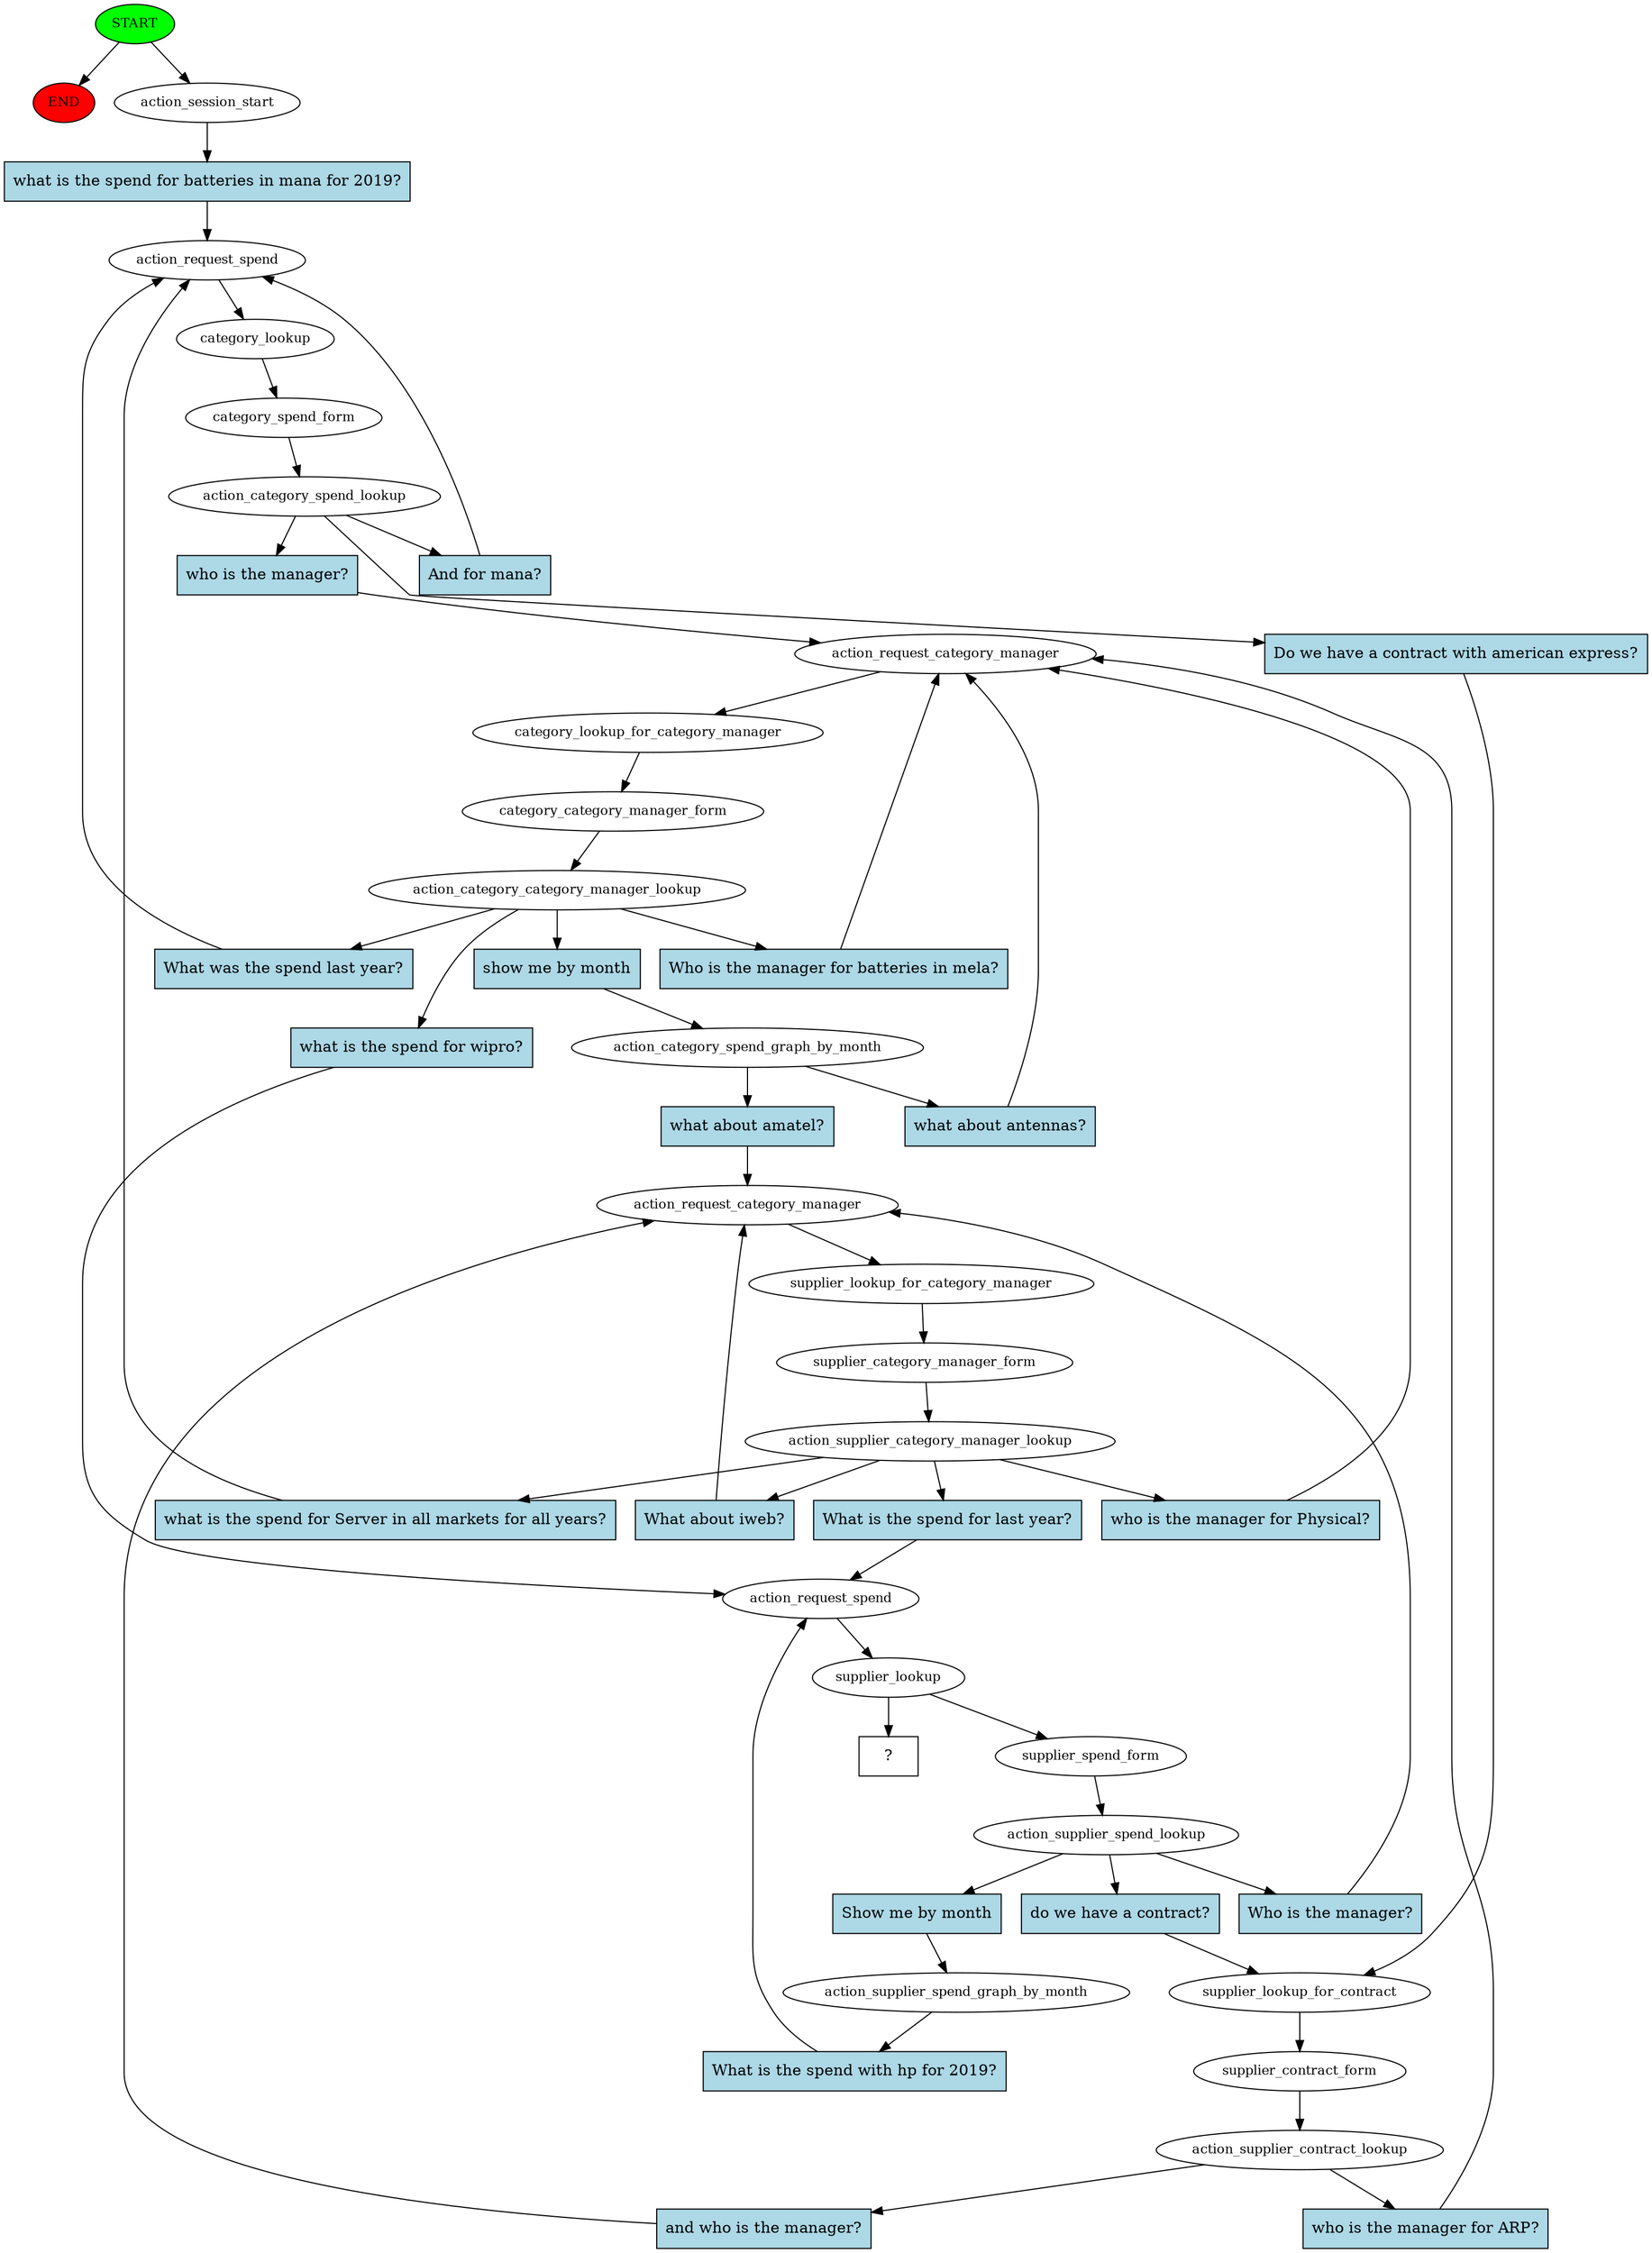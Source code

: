 digraph  {
0 [class="start active", fillcolor=green, fontsize=12, label=START, style=filled];
"-1" [class=end, fillcolor=red, fontsize=12, label=END, style=filled];
1 [class=active, fontsize=12, label=action_session_start];
2 [class=active, fontsize=12, label=action_request_spend];
3 [class=active, fontsize=12, label=category_lookup];
4 [class=active, fontsize=12, label=category_spend_form];
5 [class=active, fontsize=12, label=action_category_spend_lookup];
6 [class=active, fontsize=12, label=action_request_category_manager];
7 [class=active, fontsize=12, label=category_lookup_for_category_manager];
8 [class=active, fontsize=12, label=category_category_manager_form];
9 [class=active, fontsize=12, label=action_category_category_manager_lookup];
10 [class=active, fontsize=12, label=action_category_spend_graph_by_month];
11 [class=active, fontsize=12, label=action_request_category_manager];
12 [class=active, fontsize=12, label=supplier_lookup_for_category_manager];
13 [class=active, fontsize=12, label=supplier_category_manager_form];
14 [class=active, fontsize=12, label=action_supplier_category_manager_lookup];
15 [class=active, fontsize=12, label=action_request_spend];
16 [class=active, fontsize=12, label=supplier_lookup];
17 [class=active, fontsize=12, label=supplier_spend_form];
18 [class=active, fontsize=12, label=action_supplier_spend_lookup];
19 [class=active, fontsize=12, label=supplier_lookup_for_contract];
20 [class=active, fontsize=12, label=supplier_contract_form];
21 [class=active, fontsize=12, label=action_supplier_contract_lookup];
53 [class=active, fontsize=12, label=action_supplier_spend_graph_by_month];
92 [class="intent dashed active", label="  ?  ", shape=rect];
93 [class="intent active", fillcolor=lightblue, label="what is the spend for batteries in mana for 2019?", shape=rect, style=filled];
94 [class="intent active", fillcolor=lightblue, label="who is the manager?", shape=rect, style=filled];
95 [class="intent active", fillcolor=lightblue, label="And for mana?", shape=rect, style=filled];
96 [class="intent active", fillcolor=lightblue, label="Do we have a contract with american express?", shape=rect, style=filled];
97 [class="intent active", fillcolor=lightblue, label="show me by month", shape=rect, style=filled];
98 [class="intent active", fillcolor=lightblue, label="Who is the manager for batteries in mela?", shape=rect, style=filled];
99 [class="intent active", fillcolor=lightblue, label="What was the spend last year?", shape=rect, style=filled];
100 [class="intent active", fillcolor=lightblue, label="what is the spend for wipro?", shape=rect, style=filled];
101 [class="intent active", fillcolor=lightblue, label="what about amatel?", shape=rect, style=filled];
102 [class="intent active", fillcolor=lightblue, label="what about antennas?", shape=rect, style=filled];
103 [class="intent active", fillcolor=lightblue, label="What is the spend for last year?", shape=rect, style=filled];
104 [class="intent active", fillcolor=lightblue, label="What about iweb?", shape=rect, style=filled];
105 [class="intent active", fillcolor=lightblue, label="what is the spend for Server in all markets for all years?", shape=rect, style=filled];
106 [class="intent active", fillcolor=lightblue, label="who is the manager for Physical?", shape=rect, style=filled];
107 [class="intent active", fillcolor=lightblue, label="do we have a contract?", shape=rect, style=filled];
108 [class="intent active", fillcolor=lightblue, label="Show me by month", shape=rect, style=filled];
109 [class="intent active", fillcolor=lightblue, label="Who is the manager?", shape=rect, style=filled];
110 [class="intent active", fillcolor=lightblue, label="who is the manager for ARP?", shape=rect, style=filled];
111 [class="intent active", fillcolor=lightblue, label="and who is the manager?", shape=rect, style=filled];
112 [class="intent active", fillcolor=lightblue, label="What is the spend with hp for 2019?", shape=rect, style=filled];
0 -> "-1"  [class="", key=NONE, label=""];
0 -> 1  [class=active, key=NONE, label=""];
1 -> 93  [class=active, key=0];
2 -> 3  [class=active, key=NONE, label=""];
3 -> 4  [class=active, key=NONE, label=""];
4 -> 5  [class=active, key=NONE, label=""];
5 -> 94  [class=active, key=0];
5 -> 95  [class=active, key=0];
5 -> 96  [class=active, key=0];
6 -> 7  [class=active, key=NONE, label=""];
7 -> 8  [class=active, key=NONE, label=""];
8 -> 9  [class=active, key=NONE, label=""];
9 -> 97  [class=active, key=0];
9 -> 98  [class=active, key=0];
9 -> 99  [class=active, key=0];
9 -> 100  [class=active, key=0];
10 -> 101  [class=active, key=0];
10 -> 102  [class=active, key=0];
11 -> 12  [class=active, key=NONE, label=""];
12 -> 13  [class=active, key=NONE, label=""];
13 -> 14  [class=active, key=NONE, label=""];
14 -> 103  [class=active, key=0];
14 -> 104  [class=active, key=0];
14 -> 105  [class=active, key=0];
14 -> 106  [class=active, key=0];
15 -> 16  [class=active, key=NONE, label=""];
16 -> 17  [class=active, key=NONE, label=""];
16 -> 92  [class=active, key=NONE, label=""];
17 -> 18  [class=active, key=NONE, label=""];
18 -> 107  [class=active, key=0];
18 -> 108  [class=active, key=0];
18 -> 109  [class=active, key=0];
19 -> 20  [class=active, key=NONE, label=""];
20 -> 21  [class=active, key=NONE, label=""];
21 -> 110  [class=active, key=0];
21 -> 111  [class=active, key=0];
53 -> 112  [class=active, key=0];
93 -> 2  [class=active, key=0];
94 -> 6  [class=active, key=0];
95 -> 2  [class=active, key=0];
96 -> 19  [class=active, key=0];
97 -> 10  [class=active, key=0];
98 -> 6  [class=active, key=0];
99 -> 2  [class=active, key=0];
100 -> 15  [class=active, key=0];
101 -> 11  [class=active, key=0];
102 -> 6  [class=active, key=0];
103 -> 15  [class=active, key=0];
104 -> 11  [class=active, key=0];
105 -> 2  [class=active, key=0];
106 -> 6  [class=active, key=0];
107 -> 19  [class=active, key=0];
108 -> 53  [class=active, key=0];
109 -> 11  [class=active, key=0];
110 -> 6  [class=active, key=0];
111 -> 11  [class=active, key=0];
112 -> 15  [class=active, key=0];
}
